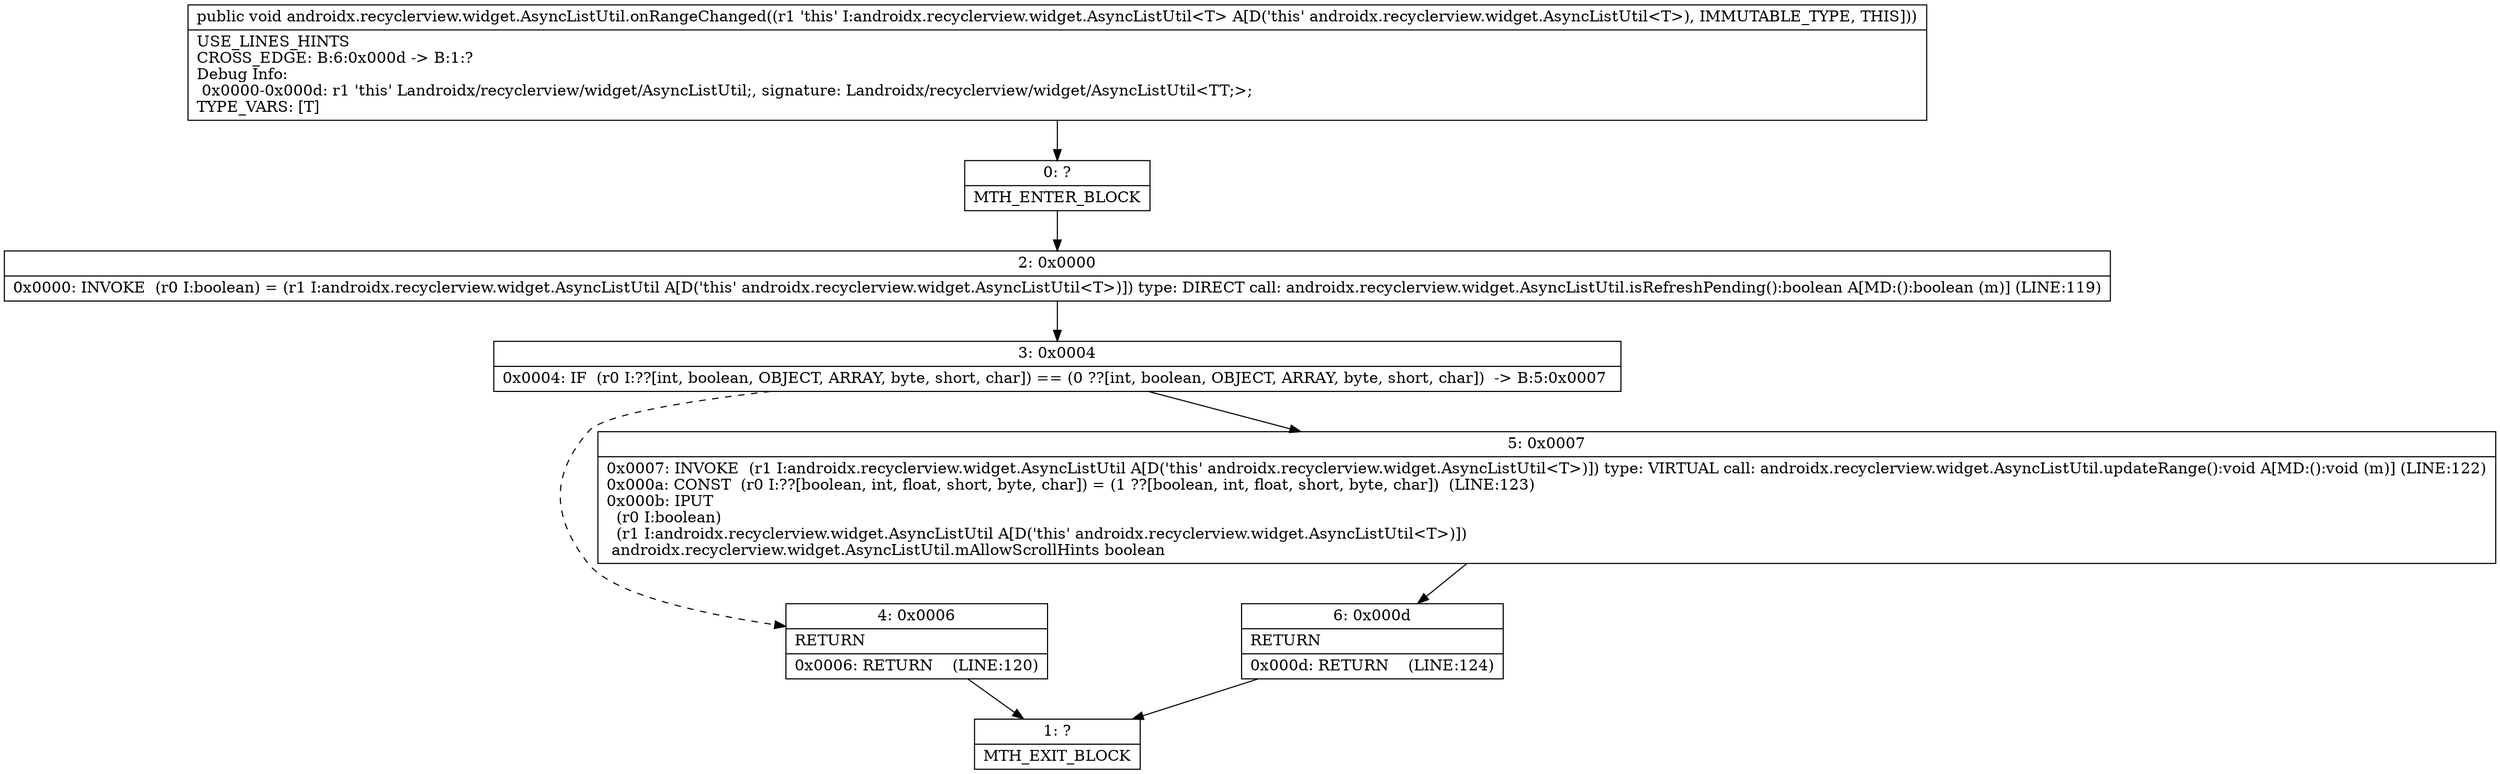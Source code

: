 digraph "CFG forandroidx.recyclerview.widget.AsyncListUtil.onRangeChanged()V" {
Node_0 [shape=record,label="{0\:\ ?|MTH_ENTER_BLOCK\l}"];
Node_2 [shape=record,label="{2\:\ 0x0000|0x0000: INVOKE  (r0 I:boolean) = (r1 I:androidx.recyclerview.widget.AsyncListUtil A[D('this' androidx.recyclerview.widget.AsyncListUtil\<T\>)]) type: DIRECT call: androidx.recyclerview.widget.AsyncListUtil.isRefreshPending():boolean A[MD:():boolean (m)] (LINE:119)\l}"];
Node_3 [shape=record,label="{3\:\ 0x0004|0x0004: IF  (r0 I:??[int, boolean, OBJECT, ARRAY, byte, short, char]) == (0 ??[int, boolean, OBJECT, ARRAY, byte, short, char])  \-\> B:5:0x0007 \l}"];
Node_4 [shape=record,label="{4\:\ 0x0006|RETURN\l|0x0006: RETURN    (LINE:120)\l}"];
Node_1 [shape=record,label="{1\:\ ?|MTH_EXIT_BLOCK\l}"];
Node_5 [shape=record,label="{5\:\ 0x0007|0x0007: INVOKE  (r1 I:androidx.recyclerview.widget.AsyncListUtil A[D('this' androidx.recyclerview.widget.AsyncListUtil\<T\>)]) type: VIRTUAL call: androidx.recyclerview.widget.AsyncListUtil.updateRange():void A[MD:():void (m)] (LINE:122)\l0x000a: CONST  (r0 I:??[boolean, int, float, short, byte, char]) = (1 ??[boolean, int, float, short, byte, char])  (LINE:123)\l0x000b: IPUT  \l  (r0 I:boolean)\l  (r1 I:androidx.recyclerview.widget.AsyncListUtil A[D('this' androidx.recyclerview.widget.AsyncListUtil\<T\>)])\l androidx.recyclerview.widget.AsyncListUtil.mAllowScrollHints boolean \l}"];
Node_6 [shape=record,label="{6\:\ 0x000d|RETURN\l|0x000d: RETURN    (LINE:124)\l}"];
MethodNode[shape=record,label="{public void androidx.recyclerview.widget.AsyncListUtil.onRangeChanged((r1 'this' I:androidx.recyclerview.widget.AsyncListUtil\<T\> A[D('this' androidx.recyclerview.widget.AsyncListUtil\<T\>), IMMUTABLE_TYPE, THIS]))  | USE_LINES_HINTS\lCROSS_EDGE: B:6:0x000d \-\> B:1:?\lDebug Info:\l  0x0000\-0x000d: r1 'this' Landroidx\/recyclerview\/widget\/AsyncListUtil;, signature: Landroidx\/recyclerview\/widget\/AsyncListUtil\<TT;\>;\lTYPE_VARS: [T]\l}"];
MethodNode -> Node_0;Node_0 -> Node_2;
Node_2 -> Node_3;
Node_3 -> Node_4[style=dashed];
Node_3 -> Node_5;
Node_4 -> Node_1;
Node_5 -> Node_6;
Node_6 -> Node_1;
}

